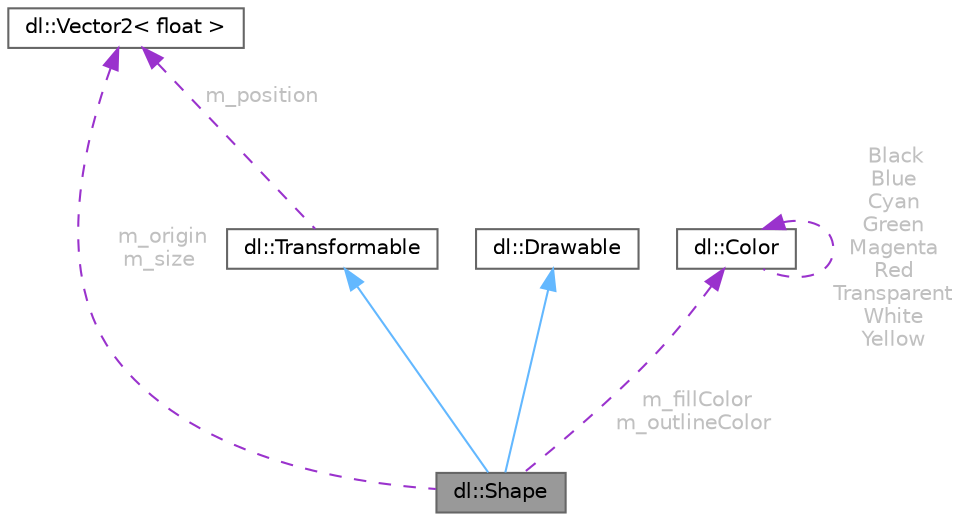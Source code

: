 digraph "dl::Shape"
{
 // LATEX_PDF_SIZE
  bgcolor="transparent";
  edge [fontname=Helvetica,fontsize=10,labelfontname=Helvetica,labelfontsize=10];
  node [fontname=Helvetica,fontsize=10,shape=box,height=0.2,width=0.4];
  Node1 [id="Node000001",label="dl::Shape",height=0.2,width=0.4,color="gray40", fillcolor="grey60", style="filled", fontcolor="black",tooltip="The base class for any shape."];
  Node2 -> Node1 [id="edge1_Node000001_Node000002",dir="back",color="steelblue1",style="solid",tooltip=" "];
  Node2 [id="Node000002",label="dl::Transformable",height=0.2,width=0.4,color="gray40", fillcolor="white", style="filled",URL="$classdl_1_1Transformable.html",tooltip="A base class for anything that has a position on the screen."];
  Node3 -> Node2 [id="edge2_Node000002_Node000003",dir="back",color="darkorchid3",style="dashed",tooltip=" ",label=" m_position",fontcolor="grey" ];
  Node3 [id="Node000003",label="dl::Vector2\< float \>",height=0.2,width=0.4,color="gray40", fillcolor="white", style="filled",URL="$classdl_1_1Vector2.html",tooltip=" "];
  Node4 -> Node1 [id="edge3_Node000001_Node000004",dir="back",color="steelblue1",style="solid",tooltip=" "];
  Node4 [id="Node000004",label="dl::Drawable",height=0.2,width=0.4,color="gray40", fillcolor="white", style="filled",URL="$classdl_1_1Drawable.html",tooltip="The base class for any object that can be drawn to the screen."];
  Node5 -> Node1 [id="edge4_Node000001_Node000005",dir="back",color="darkorchid3",style="dashed",tooltip=" ",label=" m_fillColor\nm_outlineColor",fontcolor="grey" ];
  Node5 [id="Node000005",label="dl::Color",height=0.2,width=0.4,color="gray40", fillcolor="white", style="filled",URL="$classdl_1_1Color.html",tooltip="A class used to describe a RGBA color."];
  Node5 -> Node5 [id="edge5_Node000005_Node000005",dir="back",color="darkorchid3",style="dashed",tooltip=" ",label=" Black\nBlue\nCyan\nGreen\nMagenta\nRed\nTransparent\nWhite\nYellow",fontcolor="grey" ];
  Node3 -> Node1 [id="edge6_Node000001_Node000003",dir="back",color="darkorchid3",style="dashed",tooltip=" ",label=" m_origin\nm_size",fontcolor="grey" ];
}
